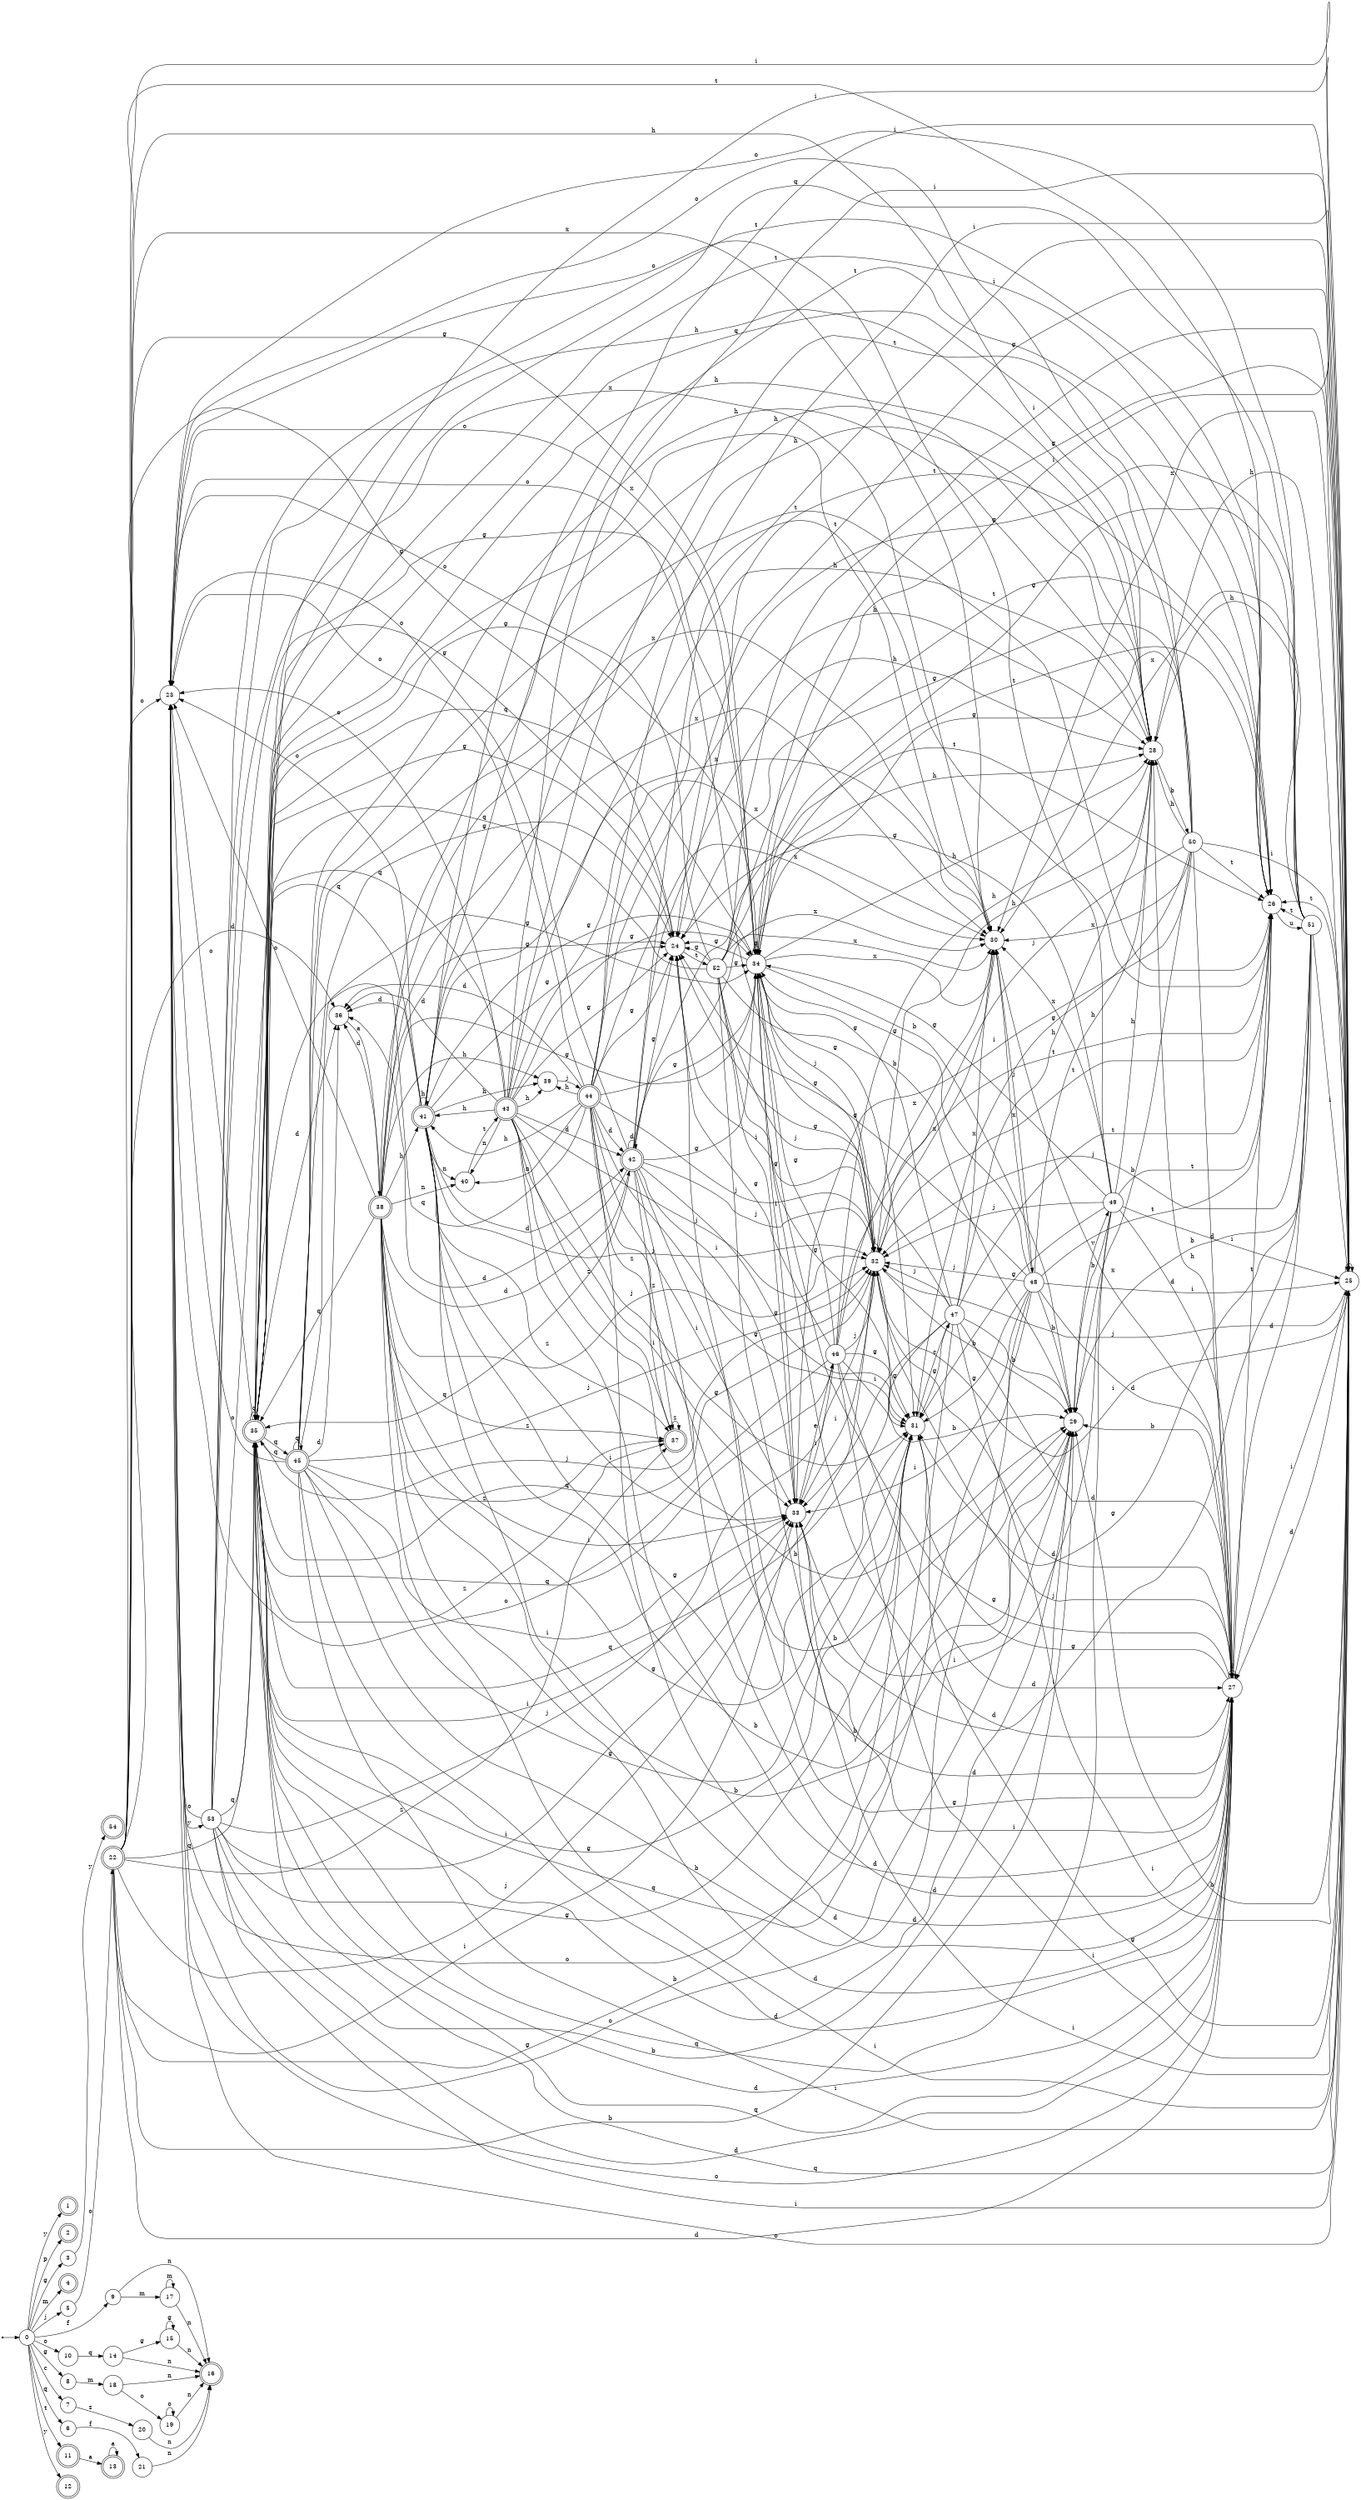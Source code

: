 digraph finite_state_machine {
rankdir=LR;
size="20,20";
node [shape = point]; "dummy0"
node [shape = circle]; "0";
"dummy0" -> "0";
node [shape = doublecircle]; "1";node [shape = doublecircle]; "2";node [shape = circle]; "3";
node [shape = doublecircle]; "4";node [shape = circle]; "5";
node [shape = circle]; "6";
node [shape = circle]; "7";
node [shape = circle]; "8";
node [shape = circle]; "9";
node [shape = circle]; "10";
node [shape = doublecircle]; "11";node [shape = doublecircle]; "12";node [shape = doublecircle]; "13";node [shape = circle]; "14";
node [shape = circle]; "15";
node [shape = doublecircle]; "16";node [shape = circle]; "17";
node [shape = circle]; "18";
node [shape = circle]; "19";
node [shape = circle]; "20";
node [shape = circle]; "21";
node [shape = doublecircle]; "22";node [shape = circle]; "23";
node [shape = circle]; "24";
node [shape = circle]; "25";
node [shape = circle]; "26";
node [shape = circle]; "27";
node [shape = circle]; "28";
node [shape = circle]; "29";
node [shape = circle]; "30";
node [shape = circle]; "31";
node [shape = circle]; "32";
node [shape = circle]; "33";
node [shape = circle]; "34";
node [shape = doublecircle]; "35";node [shape = circle]; "36";
node [shape = doublecircle]; "37";node [shape = doublecircle]; "38";node [shape = circle]; "39";
node [shape = circle]; "40";
node [shape = doublecircle]; "41";node [shape = doublecircle]; "42";node [shape = doublecircle]; "43";node [shape = doublecircle]; "44";node [shape = doublecircle]; "45";node [shape = circle]; "46";
node [shape = circle]; "47";
node [shape = circle]; "48";
node [shape = circle]; "49";
node [shape = circle]; "50";
node [shape = circle]; "51";
node [shape = circle]; "52";
node [shape = circle]; "53";
node [shape = doublecircle]; "54";"0" -> "1" [label = "y"];
 "0" -> "12" [label = "y"];
 "0" -> "2" [label = "p"];
 "0" -> "8" [label = "g"];
 "0" -> "3" [label = "g"];
 "0" -> "4" [label = "m"];
 "0" -> "5" [label = "j"];
 "0" -> "6" [label = "q"];
 "0" -> "7" [label = "c"];
 "0" -> "9" [label = "f"];
 "0" -> "10" [label = "o"];
 "0" -> "11" [label = "t"];
 "11" -> "13" [label = "a"];
 "13" -> "13" [label = "a"];
 "10" -> "14" [label = "q"];
 "14" -> "15" [label = "g"];
 "14" -> "16" [label = "n"];
 "15" -> "15" [label = "g"];
 "15" -> "16" [label = "n"];
 "9" -> "17" [label = "m"];
 "9" -> "16" [label = "n"];
 "17" -> "17" [label = "m"];
 "17" -> "16" [label = "n"];
 "8" -> "18" [label = "m"];
 "18" -> "19" [label = "o"];
 "18" -> "16" [label = "n"];
 "19" -> "19" [label = "o"];
 "19" -> "16" [label = "n"];
 "7" -> "20" [label = "s"];
 "20" -> "16" [label = "n"];
 "6" -> "21" [label = "f"];
 "21" -> "16" [label = "n"];
 "5" -> "22" [label = "o"];
 "22" -> "23" [label = "o"];
 "22" -> "24" [label = "g"];
 "22" -> "34" [label = "g"];
 "22" -> "31" [label = "g"];
 "22" -> "25" [label = "i"];
 "22" -> "33" [label = "i"];
 "22" -> "26" [label = "t"];
 "22" -> "27" [label = "d"];
 "22" -> "36" [label = "d"];
 "22" -> "28" [label = "h"];
 "22" -> "29" [label = "b"];
 "22" -> "30" [label = "x"];
 "22" -> "32" [label = "j"];
 "22" -> "35" [label = "q"];
 "22" -> "37" [label = "z"];
 "37" -> "37" [label = "z"];
 "36" -> "38" [label = "a"];
 "38" -> "42" [label = "d"];
 "38" -> "27" [label = "d"];
 "38" -> "36" [label = "d"];
 "38" -> "41" [label = "h"];
 "38" -> "28" [label = "h"];
 "38" -> "39" [label = "h"];
 "38" -> "40" [label = "n"];
 "38" -> "23" [label = "o"];
 "38" -> "24" [label = "g"];
 "38" -> "34" [label = "g"];
 "38" -> "31" [label = "g"];
 "38" -> "25" [label = "i"];
 "38" -> "33" [label = "i"];
 "38" -> "26" [label = "t"];
 "38" -> "29" [label = "b"];
 "38" -> "30" [label = "x"];
 "38" -> "32" [label = "j"];
 "38" -> "35" [label = "q"];
 "38" -> "37" [label = "z"];
 "42" -> "42" [label = "d"];
 "42" -> "27" [label = "d"];
 "42" -> "36" [label = "d"];
 "42" -> "23" [label = "o"];
 "42" -> "24" [label = "g"];
 "42" -> "34" [label = "g"];
 "42" -> "31" [label = "g"];
 "42" -> "25" [label = "i"];
 "42" -> "33" [label = "i"];
 "42" -> "26" [label = "t"];
 "42" -> "28" [label = "h"];
 "42" -> "29" [label = "b"];
 "42" -> "30" [label = "x"];
 "42" -> "32" [label = "j"];
 "42" -> "35" [label = "q"];
 "42" -> "37" [label = "z"];
 "41" -> "41" [label = "h"];
 "41" -> "28" [label = "h"];
 "41" -> "39" [label = "h"];
 "41" -> "40" [label = "n"];
 "41" -> "42" [label = "d"];
 "41" -> "27" [label = "d"];
 "41" -> "36" [label = "d"];
 "41" -> "23" [label = "o"];
 "41" -> "24" [label = "g"];
 "41" -> "34" [label = "g"];
 "41" -> "31" [label = "g"];
 "41" -> "25" [label = "i"];
 "41" -> "33" [label = "i"];
 "41" -> "26" [label = "t"];
 "41" -> "29" [label = "b"];
 "41" -> "30" [label = "x"];
 "41" -> "32" [label = "j"];
 "41" -> "35" [label = "q"];
 "41" -> "37" [label = "z"];
 "40" -> "43" [label = "t"];
 "43" -> "40" [label = "n"];
 "43" -> "41" [label = "h"];
 "43" -> "28" [label = "h"];
 "43" -> "39" [label = "h"];
 "43" -> "42" [label = "d"];
 "43" -> "27" [label = "d"];
 "43" -> "36" [label = "d"];
 "43" -> "23" [label = "o"];
 "43" -> "24" [label = "g"];
 "43" -> "34" [label = "g"];
 "43" -> "31" [label = "g"];
 "43" -> "25" [label = "i"];
 "43" -> "33" [label = "i"];
 "43" -> "26" [label = "t"];
 "43" -> "29" [label = "b"];
 "43" -> "30" [label = "x"];
 "43" -> "32" [label = "j"];
 "43" -> "35" [label = "q"];
 "43" -> "37" [label = "z"];
 "39" -> "44" [label = "j"];
 "44" -> "41" [label = "h"];
 "44" -> "28" [label = "h"];
 "44" -> "39" [label = "h"];
 "44" -> "40" [label = "n"];
 "44" -> "42" [label = "d"];
 "44" -> "27" [label = "d"];
 "44" -> "36" [label = "d"];
 "44" -> "23" [label = "o"];
 "44" -> "24" [label = "g"];
 "44" -> "34" [label = "g"];
 "44" -> "31" [label = "g"];
 "44" -> "25" [label = "i"];
 "44" -> "33" [label = "i"];
 "44" -> "26" [label = "t"];
 "44" -> "29" [label = "b"];
 "44" -> "30" [label = "x"];
 "44" -> "32" [label = "j"];
 "44" -> "35" [label = "q"];
 "44" -> "37" [label = "z"];
 "35" -> "35" [label = "q"];
 "35" -> "45" [label = "q"];
 "35" -> "23" [label = "o"];
 "35" -> "24" [label = "g"];
 "35" -> "34" [label = "g"];
 "35" -> "31" [label = "g"];
 "35" -> "25" [label = "i"];
 "35" -> "33" [label = "i"];
 "35" -> "26" [label = "t"];
 "35" -> "27" [label = "d"];
 "35" -> "36" [label = "d"];
 "35" -> "28" [label = "h"];
 "35" -> "29" [label = "b"];
 "35" -> "30" [label = "x"];
 "35" -> "32" [label = "j"];
 "35" -> "37" [label = "z"];
 "45" -> "35" [label = "q"];
 "45" -> "45" [label = "q"];
 "45" -> "23" [label = "o"];
 "45" -> "24" [label = "g"];
 "45" -> "34" [label = "g"];
 "45" -> "31" [label = "g"];
 "45" -> "25" [label = "i"];
 "45" -> "33" [label = "i"];
 "45" -> "26" [label = "t"];
 "45" -> "27" [label = "d"];
 "45" -> "36" [label = "d"];
 "45" -> "28" [label = "h"];
 "45" -> "29" [label = "b"];
 "45" -> "30" [label = "x"];
 "45" -> "32" [label = "j"];
 "45" -> "37" [label = "z"];
 "34" -> "24" [label = "g"];
 "34" -> "34" [label = "g"];
 "34" -> "31" [label = "g"];
 "34" -> "23" [label = "o"];
 "34" -> "25" [label = "i"];
 "34" -> "33" [label = "i"];
 "34" -> "26" [label = "t"];
 "34" -> "27" [label = "d"];
 "34" -> "28" [label = "h"];
 "34" -> "29" [label = "b"];
 "34" -> "30" [label = "x"];
 "34" -> "32" [label = "j"];
 "34" -> "35" [label = "q"];
 "33" -> "46" [label = "e"];
 "46" -> "33" [label = "i"];
 "46" -> "25" [label = "i"];
 "46" -> "23" [label = "o"];
 "46" -> "24" [label = "g"];
 "46" -> "34" [label = "g"];
 "46" -> "31" [label = "g"];
 "46" -> "26" [label = "t"];
 "46" -> "27" [label = "d"];
 "46" -> "28" [label = "h"];
 "46" -> "29" [label = "b"];
 "46" -> "30" [label = "x"];
 "46" -> "32" [label = "j"];
 "46" -> "35" [label = "q"];
 "32" -> "32" [label = "j"];
 "32" -> "28" [label = "h"];
 "32" -> "29" [label = "b"];
 "32" -> "30" [label = "x"];
 "32" -> "24" [label = "g"];
 "32" -> "34" [label = "g"];
 "32" -> "31" [label = "g"];
 "32" -> "23" [label = "o"];
 "32" -> "25" [label = "i"];
 "32" -> "33" [label = "i"];
 "32" -> "26" [label = "t"];
 "32" -> "27" [label = "d"];
 "32" -> "35" [label = "q"];
 "31" -> "47" [label = "c"];
 "47" -> "24" [label = "g"];
 "47" -> "34" [label = "g"];
 "47" -> "31" [label = "g"];
 "47" -> "28" [label = "h"];
 "47" -> "29" [label = "b"];
 "47" -> "30" [label = "x"];
 "47" -> "32" [label = "j"];
 "47" -> "23" [label = "o"];
 "47" -> "25" [label = "i"];
 "47" -> "33" [label = "i"];
 "47" -> "26" [label = "t"];
 "47" -> "27" [label = "d"];
 "47" -> "35" [label = "q"];
 "30" -> "48" [label = "j"];
 "48" -> "30" [label = "x"];
 "48" -> "28" [label = "h"];
 "48" -> "29" [label = "b"];
 "48" -> "24" [label = "g"];
 "48" -> "34" [label = "g"];
 "48" -> "31" [label = "g"];
 "48" -> "32" [label = "j"];
 "48" -> "23" [label = "o"];
 "48" -> "25" [label = "i"];
 "48" -> "33" [label = "i"];
 "48" -> "26" [label = "t"];
 "48" -> "27" [label = "d"];
 "48" -> "35" [label = "q"];
 "29" -> "49" [label = "v"];
 "49" -> "29" [label = "b"];
 "49" -> "28" [label = "h"];
 "49" -> "30" [label = "x"];
 "49" -> "24" [label = "g"];
 "49" -> "34" [label = "g"];
 "49" -> "31" [label = "g"];
 "49" -> "32" [label = "j"];
 "49" -> "23" [label = "o"];
 "49" -> "25" [label = "i"];
 "49" -> "33" [label = "i"];
 "49" -> "26" [label = "t"];
 "49" -> "27" [label = "d"];
 "49" -> "35" [label = "q"];
 "28" -> "50" [label = "b"];
 "50" -> "28" [label = "h"];
 "50" -> "29" [label = "b"];
 "50" -> "30" [label = "x"];
 "50" -> "24" [label = "g"];
 "50" -> "34" [label = "g"];
 "50" -> "31" [label = "g"];
 "50" -> "32" [label = "j"];
 "50" -> "23" [label = "o"];
 "50" -> "25" [label = "i"];
 "50" -> "33" [label = "i"];
 "50" -> "26" [label = "t"];
 "50" -> "27" [label = "d"];
 "50" -> "35" [label = "q"];
 "27" -> "27" [label = "d"];
 "27" -> "23" [label = "o"];
 "27" -> "24" [label = "g"];
 "27" -> "34" [label = "g"];
 "27" -> "31" [label = "g"];
 "27" -> "25" [label = "i"];
 "27" -> "33" [label = "i"];
 "27" -> "26" [label = "t"];
 "27" -> "28" [label = "h"];
 "27" -> "29" [label = "b"];
 "27" -> "30" [label = "x"];
 "27" -> "32" [label = "j"];
 "27" -> "35" [label = "q"];
 "26" -> "51" [label = "u"];
 "51" -> "26" [label = "t"];
 "51" -> "23" [label = "o"];
 "51" -> "24" [label = "g"];
 "51" -> "34" [label = "g"];
 "51" -> "31" [label = "g"];
 "51" -> "25" [label = "i"];
 "51" -> "33" [label = "i"];
 "51" -> "27" [label = "d"];
 "51" -> "28" [label = "h"];
 "51" -> "29" [label = "b"];
 "51" -> "30" [label = "x"];
 "51" -> "32" [label = "j"];
 "51" -> "35" [label = "q"];
 "25" -> "25" [label = "i"];
 "25" -> "33" [label = "i"];
 "25" -> "23" [label = "o"];
 "25" -> "24" [label = "g"];
 "25" -> "34" [label = "g"];
 "25" -> "31" [label = "g"];
 "25" -> "26" [label = "t"];
 "25" -> "27" [label = "d"];
 "25" -> "28" [label = "h"];
 "25" -> "29" [label = "b"];
 "25" -> "30" [label = "x"];
 "25" -> "32" [label = "j"];
 "25" -> "35" [label = "q"];
 "24" -> "52" [label = "t"];
 "52" -> "24" [label = "g"];
 "52" -> "34" [label = "g"];
 "52" -> "31" [label = "g"];
 "52" -> "23" [label = "o"];
 "52" -> "25" [label = "i"];
 "52" -> "33" [label = "i"];
 "52" -> "26" [label = "t"];
 "52" -> "27" [label = "d"];
 "52" -> "28" [label = "h"];
 "52" -> "29" [label = "b"];
 "52" -> "30" [label = "x"];
 "52" -> "32" [label = "j"];
 "52" -> "35" [label = "q"];
 "23" -> "53" [label = "y"];
 "53" -> "23" [label = "o"];
 "53" -> "24" [label = "g"];
 "53" -> "34" [label = "g"];
 "53" -> "31" [label = "g"];
 "53" -> "25" [label = "i"];
 "53" -> "33" [label = "i"];
 "53" -> "26" [label = "t"];
 "53" -> "27" [label = "d"];
 "53" -> "28" [label = "h"];
 "53" -> "29" [label = "b"];
 "53" -> "30" [label = "x"];
 "53" -> "32" [label = "j"];
 "53" -> "35" [label = "q"];
 "3" -> "54" [label = "y"];
 }
